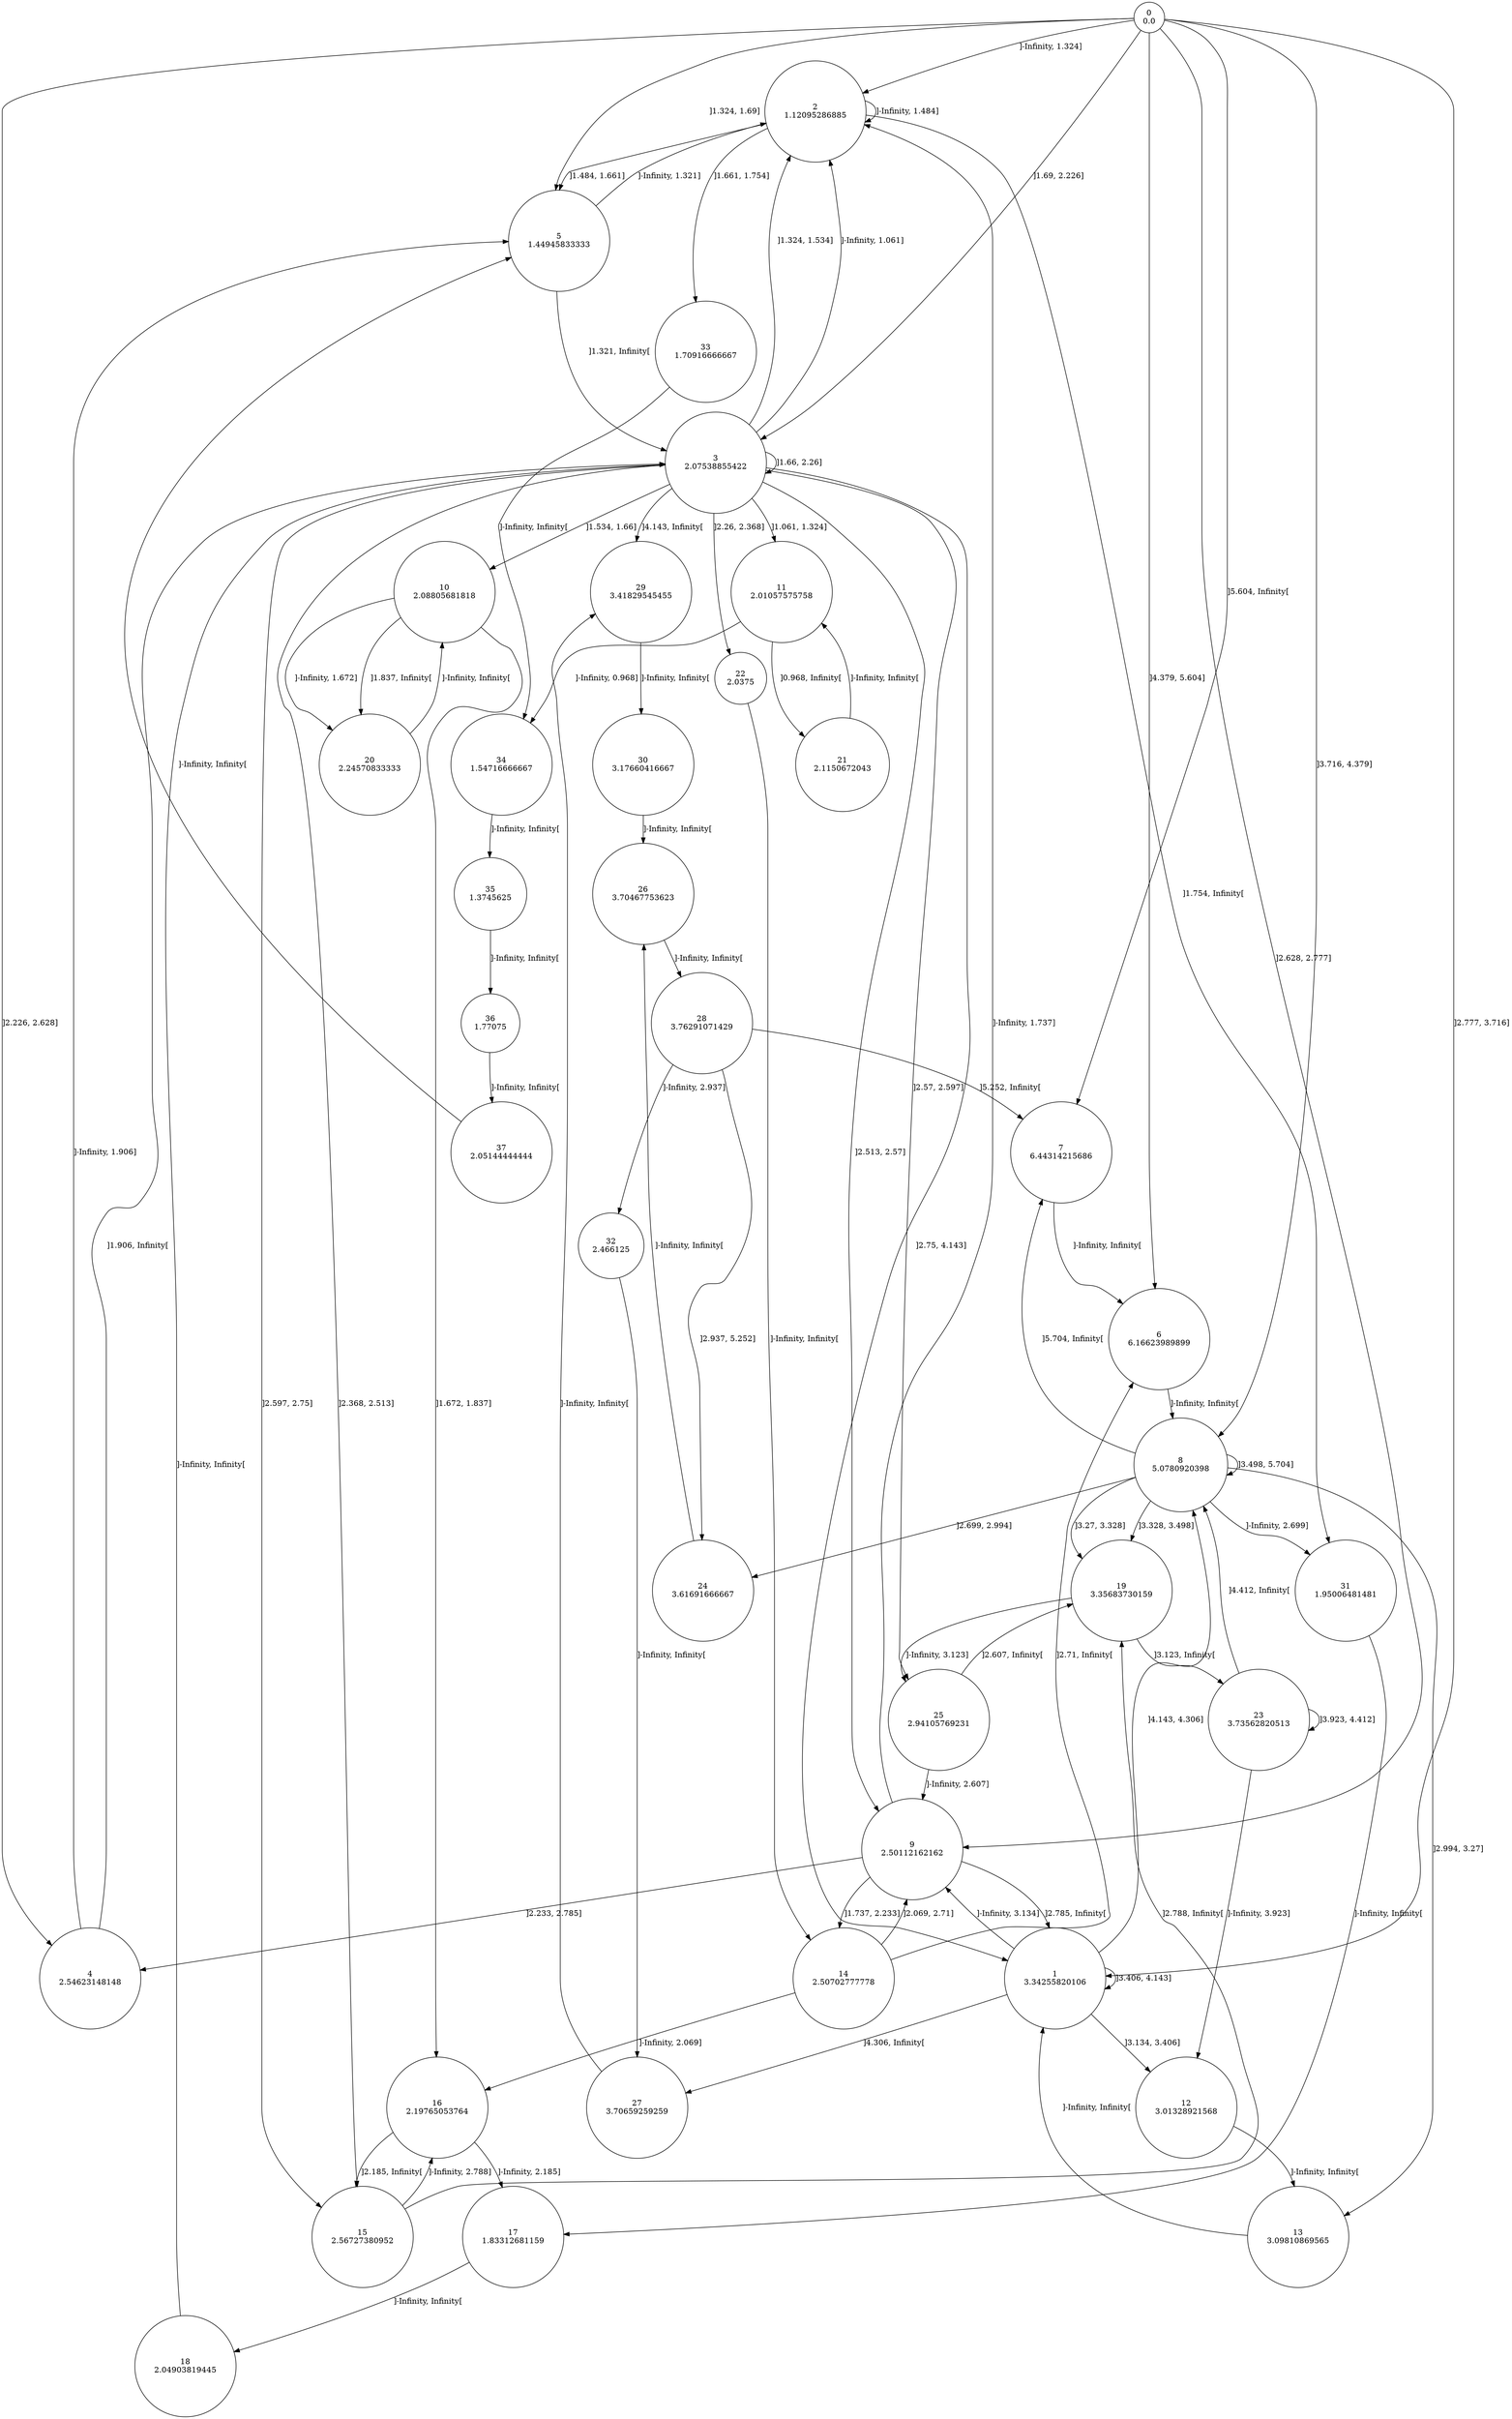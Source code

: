digraph a {
0 [shape=circle, label="0\n0.0"];
	0 -> 2 [label="]-Infinity, 1.324]"];
	0 -> 5 [label="]1.324, 1.69]"];
	0 -> 3 [label="]1.69, 2.226]"];
	0 -> 4 [label="]2.226, 2.628]"];
	0 -> 9 [label="]2.628, 2.777]"];
	0 -> 1 [label="]2.777, 3.716]"];
	0 -> 8 [label="]3.716, 4.379]"];
	0 -> 6 [label="]4.379, 5.604]"];
	0 -> 7 [label="]5.604, Infinity["];
1 [shape=circle, label="1\n3.34255820106"];
	1 -> 9 [label="]-Infinity, 3.134]"];
	1 -> 12 [label="]3.134, 3.406]"];
	1 -> 1 [label="]3.406, 4.143]"];
	1 -> 8 [label="]4.143, 4.306]"];
	1 -> 27 [label="]4.306, Infinity["];
2 [shape=circle, label="2\n1.12095286885"];
	2 -> 2 [label="]-Infinity, 1.484]"];
	2 -> 5 [label="]1.484, 1.661]"];
	2 -> 33 [label="]1.661, 1.754]"];
	2 -> 31 [label="]1.754, Infinity["];
3 [shape=circle, label="3\n2.07538855422"];
	3 -> 2 [label="]-Infinity, 1.061]"];
	3 -> 11 [label="]1.061, 1.324]"];
	3 -> 2 [label="]1.324, 1.534]"];
	3 -> 10 [label="]1.534, 1.66]"];
	3 -> 3 [label="]1.66, 2.26]"];
	3 -> 22 [label="]2.26, 2.368]"];
	3 -> 15 [label="]2.368, 2.513]"];
	3 -> 9 [label="]2.513, 2.57]"];
	3 -> 25 [label="]2.57, 2.597]"];
	3 -> 15 [label="]2.597, 2.75]"];
	3 -> 1 [label="]2.75, 4.143]"];
	3 -> 29 [label="]4.143, Infinity["];
4 [shape=circle, label="4\n2.54623148148"];
	4 -> 5 [label="]-Infinity, 1.906]"];
	4 -> 3 [label="]1.906, Infinity["];
5 [shape=circle, label="5\n1.44945833333"];
	5 -> 2 [label="]-Infinity, 1.321]"];
	5 -> 3 [label="]1.321, Infinity["];
6 [shape=circle, label="6\n6.16623989899"];
	6 -> 8 [label="]-Infinity, Infinity["];
7 [shape=circle, label="7\n6.44314215686"];
	7 -> 6 [label="]-Infinity, Infinity["];
8 [shape=circle, label="8\n5.0780920398"];
	8 -> 31 [label="]-Infinity, 2.699]"];
	8 -> 24 [label="]2.699, 2.994]"];
	8 -> 13 [label="]2.994, 3.27]"];
	8 -> 19 [label="]3.27, 3.328]"];
	8 -> 19 [label="]3.328, 3.498]"];
	8 -> 8 [label="]3.498, 5.704]"];
	8 -> 7 [label="]5.704, Infinity["];
9 [shape=circle, label="9\n2.50112162162"];
	9 -> 2 [label="]-Infinity, 1.737]"];
	9 -> 14 [label="]1.737, 2.233]"];
	9 -> 4 [label="]2.233, 2.785]"];
	9 -> 1 [label="]2.785, Infinity["];
10 [shape=circle, label="10\n2.08805681818"];
	10 -> 20 [label="]-Infinity, 1.672]"];
	10 -> 16 [label="]1.672, 1.837]"];
	10 -> 20 [label="]1.837, Infinity["];
11 [shape=circle, label="11\n2.01057575758"];
	11 -> 34 [label="]-Infinity, 0.968]"];
	11 -> 21 [label="]0.968, Infinity["];
12 [shape=circle, label="12\n3.01328921568"];
	12 -> 13 [label="]-Infinity, Infinity["];
13 [shape=circle, label="13\n3.09810869565"];
	13 -> 1 [label="]-Infinity, Infinity["];
14 [shape=circle, label="14\n2.50702777778"];
	14 -> 16 [label="]-Infinity, 2.069]"];
	14 -> 9 [label="]2.069, 2.71]"];
	14 -> 6 [label="]2.71, Infinity["];
15 [shape=circle, label="15\n2.56727380952"];
	15 -> 16 [label="]-Infinity, 2.788]"];
	15 -> 19 [label="]2.788, Infinity["];
16 [shape=circle, label="16\n2.19765053764"];
	16 -> 17 [label="]-Infinity, 2.185]"];
	16 -> 15 [label="]2.185, Infinity["];
17 [shape=circle, label="17\n1.83312681159"];
	17 -> 18 [label="]-Infinity, Infinity["];
18 [shape=circle, label="18\n2.04903819445"];
	18 -> 3 [label="]-Infinity, Infinity["];
19 [shape=circle, label="19\n3.35683730159"];
	19 -> 25 [label="]-Infinity, 3.123]"];
	19 -> 23 [label="]3.123, Infinity["];
20 [shape=circle, label="20\n2.24570833333"];
	20 -> 10 [label="]-Infinity, Infinity["];
21 [shape=circle, label="21\n2.1150672043"];
	21 -> 11 [label="]-Infinity, Infinity["];
22 [shape=circle, label="22\n2.0375"];
	22 -> 14 [label="]-Infinity, Infinity["];
23 [shape=circle, label="23\n3.73562820513"];
	23 -> 12 [label="]-Infinity, 3.923]"];
	23 -> 23 [label="]3.923, 4.412]"];
	23 -> 8 [label="]4.412, Infinity["];
24 [shape=circle, label="24\n3.61691666667"];
	24 -> 26 [label="]-Infinity, Infinity["];
25 [shape=circle, label="25\n2.94105769231"];
	25 -> 9 [label="]-Infinity, 2.607]"];
	25 -> 19 [label="]2.607, Infinity["];
26 [shape=circle, label="26\n3.70467753623"];
	26 -> 28 [label="]-Infinity, Infinity["];
27 [shape=circle, label="27\n3.70659259259"];
	27 -> 29 [label="]-Infinity, Infinity["];
28 [shape=circle, label="28\n3.76291071429"];
	28 -> 32 [label="]-Infinity, 2.937]"];
	28 -> 24 [label="]2.937, 5.252]"];
	28 -> 7 [label="]5.252, Infinity["];
29 [shape=circle, label="29\n3.41829545455"];
	29 -> 30 [label="]-Infinity, Infinity["];
30 [shape=circle, label="30\n3.17660416667"];
	30 -> 26 [label="]-Infinity, Infinity["];
31 [shape=circle, label="31\n1.95006481481"];
	31 -> 17 [label="]-Infinity, Infinity["];
32 [shape=circle, label="32\n2.466125"];
	32 -> 27 [label="]-Infinity, Infinity["];
33 [shape=circle, label="33\n1.70916666667"];
	33 -> 34 [label="]-Infinity, Infinity["];
34 [shape=circle, label="34\n1.54716666667"];
	34 -> 35 [label="]-Infinity, Infinity["];
35 [shape=circle, label="35\n1.3745625"];
	35 -> 36 [label="]-Infinity, Infinity["];
36 [shape=circle, label="36\n1.77075"];
	36 -> 37 [label="]-Infinity, Infinity["];
37 [shape=circle, label="37\n2.05144444444"];
	37 -> 5 [label="]-Infinity, Infinity["];
}